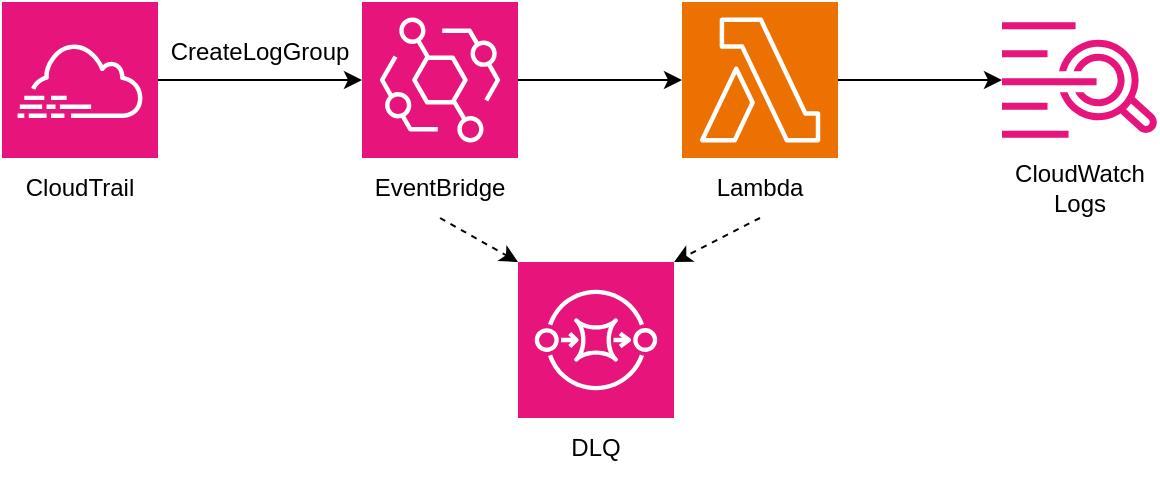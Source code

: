 <mxfile version="24.8.0">
  <diagram name="Page-1" id="QMJt1RshHTU3FCd5F6E0">
    <mxGraphModel dx="794" dy="458" grid="1" gridSize="10" guides="1" tooltips="1" connect="1" arrows="1" fold="1" page="1" pageScale="1" pageWidth="850" pageHeight="1100" background="#ffffff" math="0" shadow="0">
      <root>
        <mxCell id="0" />
        <mxCell id="1" parent="0" />
        <mxCell id="Zda_JRirMbZkoBW4gxT5-5" value="" style="edgeStyle=orthogonalEdgeStyle;rounded=0;orthogonalLoop=1;jettySize=auto;html=1;" parent="1" source="Zda_JRirMbZkoBW4gxT5-1" target="Zda_JRirMbZkoBW4gxT5-2" edge="1">
          <mxGeometry relative="1" as="geometry" />
        </mxCell>
        <mxCell id="Zda_JRirMbZkoBW4gxT5-1" value="" style="sketch=0;points=[[0,0,0],[0.25,0,0],[0.5,0,0],[0.75,0,0],[1,0,0],[0,1,0],[0.25,1,0],[0.5,1,0],[0.75,1,0],[1,1,0],[0,0.25,0],[0,0.5,0],[0,0.75,0],[1,0.25,0],[1,0.5,0],[1,0.75,0]];points=[[0,0,0],[0.25,0,0],[0.5,0,0],[0.75,0,0],[1,0,0],[0,1,0],[0.25,1,0],[0.5,1,0],[0.75,1,0],[1,1,0],[0,0.25,0],[0,0.5,0],[0,0.75,0],[1,0.25,0],[1,0.5,0],[1,0.75,0]];outlineConnect=0;fontColor=#232F3E;fillColor=#E7157B;strokeColor=#ffffff;dashed=0;verticalLabelPosition=bottom;verticalAlign=top;align=center;html=1;fontSize=12;fontStyle=0;aspect=fixed;shape=mxgraph.aws4.resourceIcon;resIcon=mxgraph.aws4.cloudtrail;" parent="1" vertex="1">
          <mxGeometry x="120" y="120" width="78" height="78" as="geometry" />
        </mxCell>
        <mxCell id="Zda_JRirMbZkoBW4gxT5-6" value="" style="edgeStyle=orthogonalEdgeStyle;rounded=0;orthogonalLoop=1;jettySize=auto;html=1;" parent="1" source="Zda_JRirMbZkoBW4gxT5-2" target="Zda_JRirMbZkoBW4gxT5-3" edge="1">
          <mxGeometry relative="1" as="geometry" />
        </mxCell>
        <mxCell id="Zda_JRirMbZkoBW4gxT5-9" value="" style="rounded=0;orthogonalLoop=1;jettySize=auto;html=1;dashed=1;entryX=0;entryY=0;entryDx=0;entryDy=0;entryPerimeter=0;exitX=0.5;exitY=1;exitDx=0;exitDy=0;exitPerimeter=0;" parent="1" source="Zda_JRirMbZkoBW4gxT5-11" target="Zda_JRirMbZkoBW4gxT5-8" edge="1">
          <mxGeometry relative="1" as="geometry" />
        </mxCell>
        <mxCell id="Zda_JRirMbZkoBW4gxT5-2" value="" style="sketch=0;points=[[0,0,0],[0.25,0,0],[0.5,0,0],[0.75,0,0],[1,0,0],[0,1,0],[0.25,1,0],[0.5,1,0],[0.75,1,0],[1,1,0],[0,0.25,0],[0,0.5,0],[0,0.75,0],[1,0.25,0],[1,0.5,0],[1,0.75,0]];outlineConnect=0;fontColor=#232F3E;fillColor=#E7157B;strokeColor=#ffffff;dashed=0;verticalLabelPosition=bottom;verticalAlign=top;align=center;html=1;fontSize=12;fontStyle=0;aspect=fixed;shape=mxgraph.aws4.resourceIcon;resIcon=mxgraph.aws4.eventbridge;" parent="1" vertex="1">
          <mxGeometry x="300" y="120" width="78" height="78" as="geometry" />
        </mxCell>
        <mxCell id="Zda_JRirMbZkoBW4gxT5-7" value="" style="edgeStyle=orthogonalEdgeStyle;rounded=0;orthogonalLoop=1;jettySize=auto;html=1;" parent="1" source="Zda_JRirMbZkoBW4gxT5-3" target="Zda_JRirMbZkoBW4gxT5-4" edge="1">
          <mxGeometry relative="1" as="geometry" />
        </mxCell>
        <mxCell id="Zda_JRirMbZkoBW4gxT5-10" value="" style="rounded=0;orthogonalLoop=1;jettySize=auto;html=1;dashed=1;entryX=1;entryY=0;entryDx=0;entryDy=0;entryPerimeter=0;exitX=0.5;exitY=1;exitDx=0;exitDy=0;" parent="1" source="Zda_JRirMbZkoBW4gxT5-14" target="Zda_JRirMbZkoBW4gxT5-8" edge="1">
          <mxGeometry relative="1" as="geometry" />
        </mxCell>
        <mxCell id="Zda_JRirMbZkoBW4gxT5-3" value="" style="sketch=0;points=[[0,0,0],[0.25,0,0],[0.5,0,0],[0.75,0,0],[1,0,0],[0,1,0],[0.25,1,0],[0.5,1,0],[0.75,1,0],[1,1,0],[0,0.25,0],[0,0.5,0],[0,0.75,0],[1,0.25,0],[1,0.5,0],[1,0.75,0]];outlineConnect=0;fontColor=#232F3E;fillColor=#ED7100;strokeColor=#ffffff;dashed=0;verticalLabelPosition=bottom;verticalAlign=top;align=center;html=1;fontSize=12;fontStyle=0;aspect=fixed;shape=mxgraph.aws4.resourceIcon;resIcon=mxgraph.aws4.lambda;" parent="1" vertex="1">
          <mxGeometry x="460" y="120" width="78" height="78" as="geometry" />
        </mxCell>
        <mxCell id="Zda_JRirMbZkoBW4gxT5-4" value="" style="sketch=0;outlineConnect=0;fontColor=#232F3E;gradientColor=none;fillColor=#E7157B;strokeColor=none;dashed=0;verticalLabelPosition=bottom;verticalAlign=top;align=center;html=1;fontSize=12;fontStyle=0;aspect=fixed;pointerEvents=1;shape=mxgraph.aws4.cloudwatch_logs;" parent="1" vertex="1">
          <mxGeometry x="620" y="130" width="78" height="58" as="geometry" />
        </mxCell>
        <mxCell id="Zda_JRirMbZkoBW4gxT5-8" value="" style="sketch=0;points=[[0,0,0],[0.25,0,0],[0.5,0,0],[0.75,0,0],[1,0,0],[0,1,0],[0.25,1,0],[0.5,1,0],[0.75,1,0],[1,1,0],[0,0.25,0],[0,0.5,0],[0,0.75,0],[1,0.25,0],[1,0.5,0],[1,0.75,0]];outlineConnect=0;fontColor=#232F3E;fillColor=#E7157B;strokeColor=#ffffff;dashed=0;verticalLabelPosition=bottom;verticalAlign=top;align=center;html=1;fontSize=12;fontStyle=0;aspect=fixed;shape=mxgraph.aws4.resourceIcon;resIcon=mxgraph.aws4.sqs;" parent="1" vertex="1">
          <mxGeometry x="378" y="250" width="78" height="78" as="geometry" />
        </mxCell>
        <mxCell id="Zda_JRirMbZkoBW4gxT5-12" value="CloudTrail" style="text;strokeColor=none;align=center;fillColor=none;html=1;verticalAlign=middle;whiteSpace=wrap;rounded=0;" parent="1" vertex="1">
          <mxGeometry x="129" y="198" width="60" height="30" as="geometry" />
        </mxCell>
        <mxCell id="Zda_JRirMbZkoBW4gxT5-11" value="EventBridge" style="text;strokeColor=none;align=center;fillColor=none;html=1;verticalAlign=middle;whiteSpace=wrap;rounded=0;" parent="1" vertex="1">
          <mxGeometry x="309" y="198" width="60" height="30" as="geometry" />
        </mxCell>
        <mxCell id="Zda_JRirMbZkoBW4gxT5-14" value="Lambda" style="text;strokeColor=none;align=center;fillColor=none;html=1;verticalAlign=middle;whiteSpace=wrap;rounded=0;" parent="1" vertex="1">
          <mxGeometry x="469" y="198" width="60" height="30" as="geometry" />
        </mxCell>
        <mxCell id="Zda_JRirMbZkoBW4gxT5-15" value="DLQ" style="text;strokeColor=none;align=center;fillColor=none;html=1;verticalAlign=middle;whiteSpace=wrap;rounded=0;" parent="1" vertex="1">
          <mxGeometry x="387" y="328" width="60" height="30" as="geometry" />
        </mxCell>
        <mxCell id="Zda_JRirMbZkoBW4gxT5-16" value="CloudWatch Logs" style="text;strokeColor=none;align=center;fillColor=none;html=1;verticalAlign=middle;whiteSpace=wrap;rounded=0;" parent="1" vertex="1">
          <mxGeometry x="629" y="198" width="60" height="30" as="geometry" />
        </mxCell>
        <mxCell id="Zda_JRirMbZkoBW4gxT5-17" value="CreateLogGroup" style="text;strokeColor=none;align=center;fillColor=none;html=1;verticalAlign=middle;whiteSpace=wrap;rounded=0;" parent="1" vertex="1">
          <mxGeometry x="219" y="130" width="60" height="30" as="geometry" />
        </mxCell>
      </root>
    </mxGraphModel>
  </diagram>
</mxfile>
